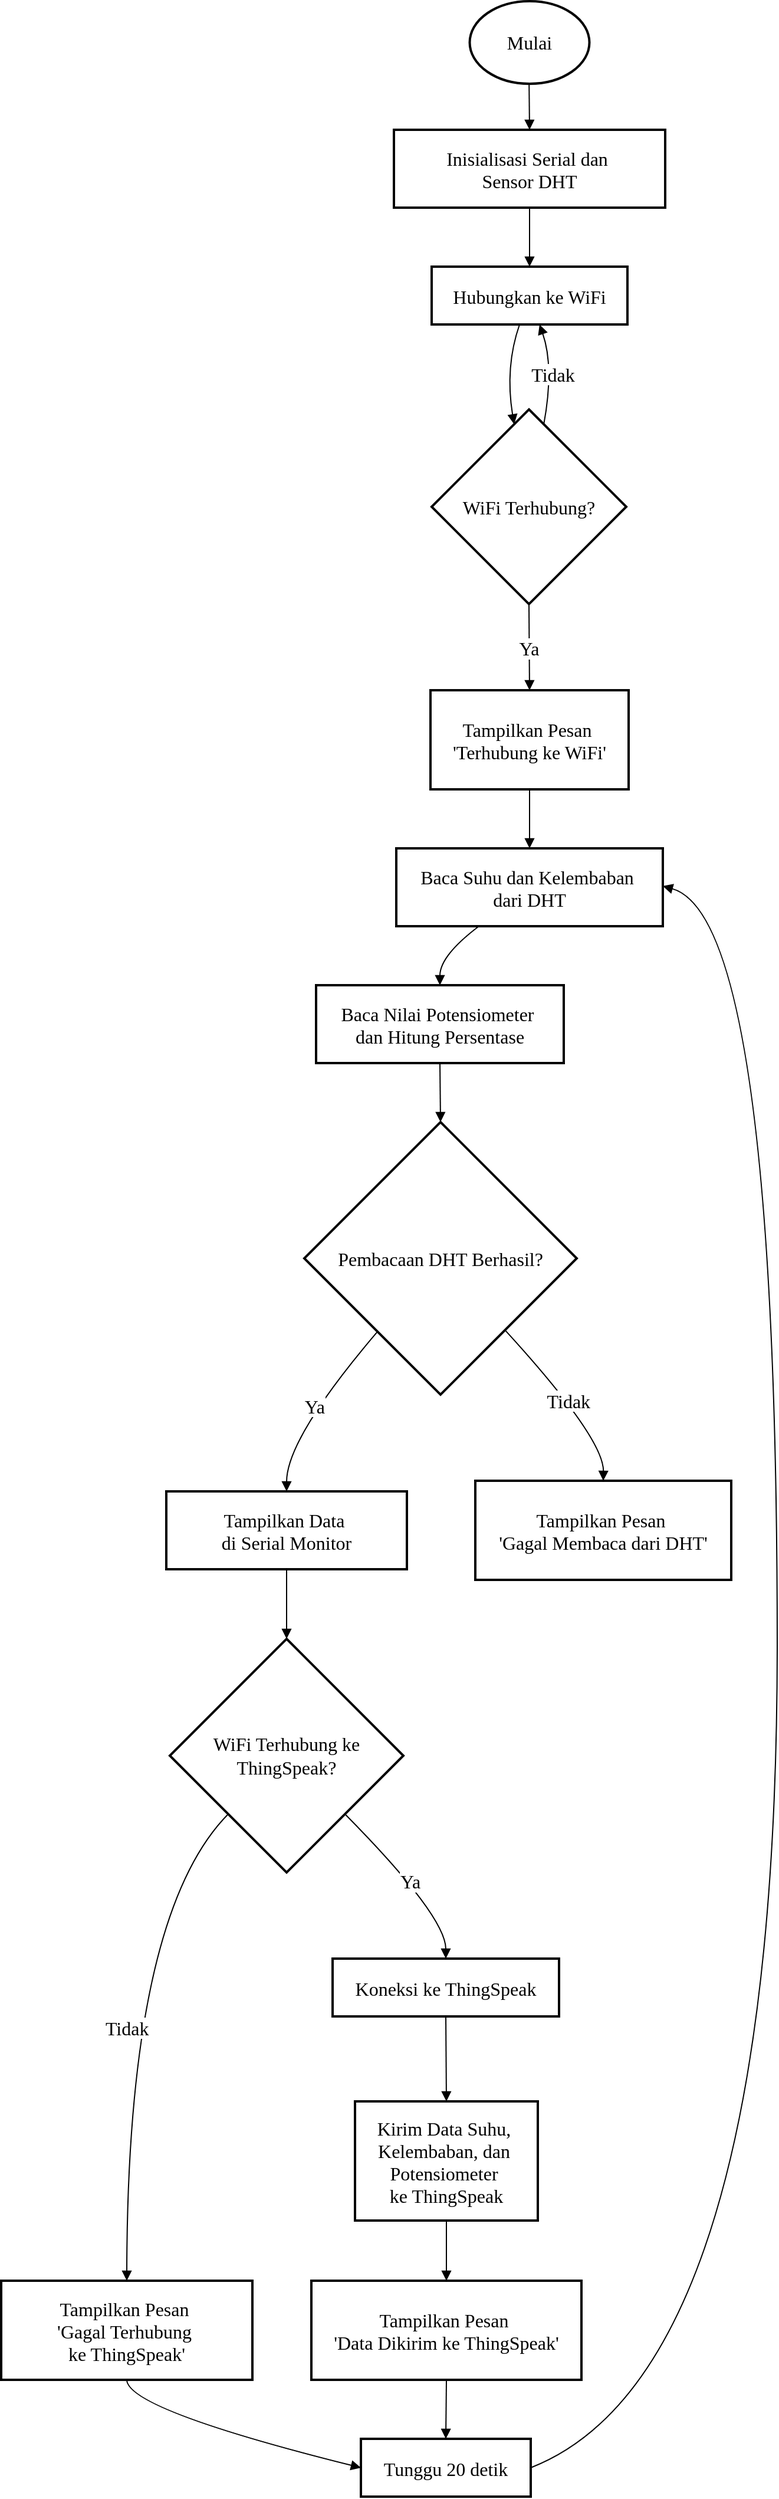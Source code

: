 <mxfile version="24.8.6">
  <diagram name="Halaman-1" id="acLTlQfTbnNxpg1W0r_I">
    <mxGraphModel grid="1" page="1" gridSize="10" guides="1" tooltips="1" connect="1" arrows="1" fold="1" pageScale="1" pageWidth="827" pageHeight="1169" math="0" shadow="0">
      <root>
        <mxCell id="0" />
        <mxCell id="1" parent="0" />
        <mxCell id="FzuwK6bphyUEtac1YYCn-2" value="Inisialisasi Serial dan &#xa;Sensor DHT" style="rounded=0;arcSize=40;strokeWidth=2;fontFamily=Comic Sans MS;fontSize=16;" vertex="1" parent="1">
          <mxGeometry x="353" y="119" width="230" height="66" as="geometry" />
        </mxCell>
        <mxCell id="FzuwK6bphyUEtac1YYCn-3" value="Hubungkan ke WiFi" style="rounded=0;arcSize=40;strokeWidth=2;fontFamily=Comic Sans MS;fontSize=16;" vertex="1" parent="1">
          <mxGeometry x="385" y="235" width="166" height="49" as="geometry" />
        </mxCell>
        <mxCell id="FzuwK6bphyUEtac1YYCn-4" value="WiFi Terhubung?" style="rhombus;strokeWidth=2;whiteSpace=wrap;fontFamily=Comic Sans MS;fontSize=16;" vertex="1" parent="1">
          <mxGeometry x="385" y="356" width="165" height="165" as="geometry" />
        </mxCell>
        <mxCell id="FzuwK6bphyUEtac1YYCn-5" value="Tampilkan Pesan &#xa;&#39;Terhubung ke WiFi&#39;" style="rounded=0;arcSize=40;strokeWidth=2;fontFamily=Comic Sans MS;fontSize=16;" vertex="1" parent="1">
          <mxGeometry x="384" y="594" width="168" height="84" as="geometry" />
        </mxCell>
        <mxCell id="FzuwK6bphyUEtac1YYCn-6" value="Baca Suhu dan Kelembaban &#xa;dari DHT" style="rounded=0;arcSize=40;strokeWidth=2;fontFamily=Comic Sans MS;fontSize=16;" vertex="1" parent="1">
          <mxGeometry x="355" y="728" width="226" height="66" as="geometry" />
        </mxCell>
        <mxCell id="FzuwK6bphyUEtac1YYCn-7" value="Baca Nilai Potensiometer &#xa;dan Hitung Persentase" style="rounded=0;arcSize=40;strokeWidth=2;fontFamily=Comic Sans MS;fontSize=16;" vertex="1" parent="1">
          <mxGeometry x="287" y="844" width="210" height="66" as="geometry" />
        </mxCell>
        <mxCell id="FzuwK6bphyUEtac1YYCn-8" value="Pembacaan DHT Berhasil?" style="rhombus;strokeWidth=2;whiteSpace=wrap;fontFamily=Comic Sans MS;fontSize=16;" vertex="1" parent="1">
          <mxGeometry x="277" y="960" width="231" height="231" as="geometry" />
        </mxCell>
        <mxCell id="FzuwK6bphyUEtac1YYCn-9" value="Tampilkan Data &#xa;di Serial Monitor" style="rounded=0;arcSize=40;strokeWidth=2;fontFamily=Comic Sans MS;fontSize=16;" vertex="1" parent="1">
          <mxGeometry x="160" y="1273" width="204" height="66" as="geometry" />
        </mxCell>
        <mxCell id="FzuwK6bphyUEtac1YYCn-10" value="Tampilkan Pesan &#xa;&#39;Gagal Membaca dari DHT&#39;" style="rounded=0;arcSize=40;strokeWidth=2;fontFamily=Comic Sans MS;fontSize=16;" vertex="1" parent="1">
          <mxGeometry x="422" y="1264" width="217" height="84" as="geometry" />
        </mxCell>
        <mxCell id="FzuwK6bphyUEtac1YYCn-11" value="WiFi Terhubung ke ThingSpeak?" style="rhombus;strokeWidth=2;whiteSpace=wrap;fontFamily=Comic Sans MS;fontSize=16;" vertex="1" parent="1">
          <mxGeometry x="163" y="1398" width="198" height="198" as="geometry" />
        </mxCell>
        <mxCell id="FzuwK6bphyUEtac1YYCn-12" value="Koneksi ke ThingSpeak" style="rounded=0;arcSize=40;strokeWidth=2;fontFamily=Comic Sans MS;fontSize=16;" vertex="1" parent="1">
          <mxGeometry x="301" y="1669" width="192" height="49" as="geometry" />
        </mxCell>
        <mxCell id="FzuwK6bphyUEtac1YYCn-13" value="Tampilkan Pesan &#xa;&#39;Gagal Terhubung &#xa;ke ThingSpeak&#39;" style="rounded=0;arcSize=40;strokeWidth=2;fontFamily=Comic Sans MS;fontSize=16;" vertex="1" parent="1">
          <mxGeometry x="20" y="1942" width="213" height="84" as="geometry" />
        </mxCell>
        <mxCell id="FzuwK6bphyUEtac1YYCn-14" value="Kirim Data Suhu, &#xa;Kelembaban, dan &#xa;Potensiometer &#xa;ke ThingSpeak" style="rounded=0;arcSize=40;strokeWidth=2;fontFamily=Comic Sans MS;fontSize=16;" vertex="1" parent="1">
          <mxGeometry x="320" y="1790" width="155" height="101" as="geometry" />
        </mxCell>
        <mxCell id="FzuwK6bphyUEtac1YYCn-15" value="Tampilkan Pesan &#xa;&#39;Data Dikirim ke ThingSpeak&#39;" style="rounded=0;arcSize=40;strokeWidth=2;fontFamily=Comic Sans MS;fontSize=16;" vertex="1" parent="1">
          <mxGeometry x="283" y="1942" width="229" height="84" as="geometry" />
        </mxCell>
        <mxCell id="FzuwK6bphyUEtac1YYCn-16" value="Tunggu 20 detik" style="rounded=0;arcSize=40;strokeWidth=2;fontFamily=Comic Sans MS;fontSize=16;" vertex="1" parent="1">
          <mxGeometry x="325" y="2076" width="144" height="49" as="geometry" />
        </mxCell>
        <mxCell id="FzuwK6bphyUEtac1YYCn-17" value="" style="curved=1;startArrow=none;endArrow=block;exitX=0.5;exitY=0.99;entryX=0.5;entryY=-0.01;rounded=0;fontFamily=Comic Sans MS;fontSize=16;" edge="1" parent="1" target="FzuwK6bphyUEtac1YYCn-2">
          <mxGeometry relative="1" as="geometry">
            <Array as="points" />
            <mxPoint x="467.5" y="69" as="sourcePoint" />
          </mxGeometry>
        </mxCell>
        <mxCell id="FzuwK6bphyUEtac1YYCn-18" value="" style="curved=1;startArrow=none;endArrow=block;exitX=0.5;exitY=1;entryX=0.5;entryY=0;rounded=0;fontFamily=Comic Sans MS;fontSize=16;" edge="1" parent="1" source="FzuwK6bphyUEtac1YYCn-2" target="FzuwK6bphyUEtac1YYCn-3">
          <mxGeometry relative="1" as="geometry">
            <Array as="points" />
          </mxGeometry>
        </mxCell>
        <mxCell id="FzuwK6bphyUEtac1YYCn-19" value="" style="curved=1;startArrow=none;endArrow=block;exitX=0.45;exitY=0.99;entryX=0.41;entryY=0;rounded=0;fontFamily=Comic Sans MS;fontSize=16;" edge="1" parent="1" source="FzuwK6bphyUEtac1YYCn-3" target="FzuwK6bphyUEtac1YYCn-4">
          <mxGeometry relative="1" as="geometry">
            <Array as="points">
              <mxPoint x="447" y="320" />
            </Array>
          </mxGeometry>
        </mxCell>
        <mxCell id="FzuwK6bphyUEtac1YYCn-20" value="Ya" style="curved=1;startArrow=none;endArrow=block;exitX=0.5;exitY=1;entryX=0.5;entryY=0;rounded=0;fontFamily=Comic Sans MS;fontSize=16;" edge="1" parent="1" source="FzuwK6bphyUEtac1YYCn-4" target="FzuwK6bphyUEtac1YYCn-5">
          <mxGeometry relative="1" as="geometry">
            <Array as="points" />
          </mxGeometry>
        </mxCell>
        <mxCell id="FzuwK6bphyUEtac1YYCn-21" value="Tidak" style="curved=1;startArrow=none;endArrow=block;exitX=0.59;exitY=0;entryX=0.55;entryY=0.99;rounded=0;fontFamily=Comic Sans MS;fontSize=16;" edge="1" parent="1" source="FzuwK6bphyUEtac1YYCn-4" target="FzuwK6bphyUEtac1YYCn-3">
          <mxGeometry relative="1" as="geometry">
            <Array as="points">
              <mxPoint x="489" y="320" />
            </Array>
          </mxGeometry>
        </mxCell>
        <mxCell id="FzuwK6bphyUEtac1YYCn-22" value="" style="curved=1;startArrow=none;endArrow=block;exitX=0.5;exitY=1;entryX=0.5;entryY=0;rounded=0;fontFamily=Comic Sans MS;fontSize=16;" edge="1" parent="1" source="FzuwK6bphyUEtac1YYCn-5" target="FzuwK6bphyUEtac1YYCn-6">
          <mxGeometry relative="1" as="geometry">
            <Array as="points" />
          </mxGeometry>
        </mxCell>
        <mxCell id="FzuwK6bphyUEtac1YYCn-23" value="" style="curved=1;startArrow=none;endArrow=block;exitX=0.31;exitY=1;entryX=0.5;entryY=0;rounded=0;fontFamily=Comic Sans MS;fontSize=16;" edge="1" parent="1" source="FzuwK6bphyUEtac1YYCn-6" target="FzuwK6bphyUEtac1YYCn-7">
          <mxGeometry relative="1" as="geometry">
            <Array as="points">
              <mxPoint x="392" y="819" />
            </Array>
          </mxGeometry>
        </mxCell>
        <mxCell id="FzuwK6bphyUEtac1YYCn-24" value="" style="curved=1;startArrow=none;endArrow=block;exitX=0.5;exitY=1;entryX=0.5;entryY=0;rounded=0;fontFamily=Comic Sans MS;fontSize=16;" edge="1" parent="1" source="FzuwK6bphyUEtac1YYCn-7" target="FzuwK6bphyUEtac1YYCn-8">
          <mxGeometry relative="1" as="geometry">
            <Array as="points" />
          </mxGeometry>
        </mxCell>
        <mxCell id="FzuwK6bphyUEtac1YYCn-25" value="Ya" style="curved=1;startArrow=none;endArrow=block;exitX=0.07;exitY=1;entryX=0.5;entryY=0;rounded=0;fontFamily=Comic Sans MS;fontSize=16;" edge="1" parent="1" source="FzuwK6bphyUEtac1YYCn-8" target="FzuwK6bphyUEtac1YYCn-9">
          <mxGeometry relative="1" as="geometry">
            <Array as="points">
              <mxPoint x="262" y="1228" />
            </Array>
          </mxGeometry>
        </mxCell>
        <mxCell id="FzuwK6bphyUEtac1YYCn-26" value="Tidak" style="curved=1;startArrow=none;endArrow=block;exitX=0.95;exitY=1;entryX=0.5;entryY=0.01;rounded=0;fontFamily=Comic Sans MS;fontSize=16;" edge="1" parent="1" source="FzuwK6bphyUEtac1YYCn-8" target="FzuwK6bphyUEtac1YYCn-10">
          <mxGeometry relative="1" as="geometry">
            <Array as="points">
              <mxPoint x="531" y="1228" />
            </Array>
          </mxGeometry>
        </mxCell>
        <mxCell id="FzuwK6bphyUEtac1YYCn-27" value="" style="curved=1;startArrow=none;endArrow=block;exitX=0.5;exitY=1.01;entryX=0.5;entryY=0;rounded=0;fontFamily=Comic Sans MS;fontSize=16;" edge="1" parent="1" source="FzuwK6bphyUEtac1YYCn-9" target="FzuwK6bphyUEtac1YYCn-11">
          <mxGeometry relative="1" as="geometry">
            <Array as="points" />
          </mxGeometry>
        </mxCell>
        <mxCell id="FzuwK6bphyUEtac1YYCn-28" value="Ya" style="curved=1;startArrow=none;endArrow=block;exitX=1;exitY=1;entryX=0.5;entryY=0;rounded=0;fontFamily=Comic Sans MS;fontSize=16;" edge="1" parent="1" source="FzuwK6bphyUEtac1YYCn-11" target="FzuwK6bphyUEtac1YYCn-12">
          <mxGeometry relative="1" as="geometry">
            <Array as="points">
              <mxPoint x="397" y="1633" />
            </Array>
          </mxGeometry>
        </mxCell>
        <mxCell id="FzuwK6bphyUEtac1YYCn-29" value="Tidak" style="curved=1;startArrow=none;endArrow=block;exitX=0;exitY=1;entryX=0.5;entryY=0;rounded=0;fontFamily=Comic Sans MS;fontSize=16;" edge="1" parent="1" source="FzuwK6bphyUEtac1YYCn-11" target="FzuwK6bphyUEtac1YYCn-13">
          <mxGeometry relative="1" as="geometry">
            <Array as="points">
              <mxPoint x="127" y="1633" />
            </Array>
          </mxGeometry>
        </mxCell>
        <mxCell id="FzuwK6bphyUEtac1YYCn-30" value="" style="curved=1;startArrow=none;endArrow=block;exitX=0.5;exitY=1;entryX=0.5;entryY=0;rounded=0;fontFamily=Comic Sans MS;fontSize=16;" edge="1" parent="1" source="FzuwK6bphyUEtac1YYCn-12" target="FzuwK6bphyUEtac1YYCn-14">
          <mxGeometry relative="1" as="geometry">
            <Array as="points" />
          </mxGeometry>
        </mxCell>
        <mxCell id="FzuwK6bphyUEtac1YYCn-31" value="" style="curved=1;startArrow=none;endArrow=block;exitX=0.5;exitY=1.01;entryX=0.5;entryY=0;rounded=0;fontFamily=Comic Sans MS;fontSize=16;" edge="1" parent="1" source="FzuwK6bphyUEtac1YYCn-14" target="FzuwK6bphyUEtac1YYCn-15">
          <mxGeometry relative="1" as="geometry">
            <Array as="points" />
          </mxGeometry>
        </mxCell>
        <mxCell id="FzuwK6bphyUEtac1YYCn-32" value="" style="curved=1;startArrow=none;endArrow=block;exitX=0.5;exitY=1;entryX=0;entryY=0.5;rounded=0;fontFamily=Comic Sans MS;fontSize=16;entryDx=0;entryDy=0;" edge="1" parent="1" source="FzuwK6bphyUEtac1YYCn-13" target="FzuwK6bphyUEtac1YYCn-16">
          <mxGeometry relative="1" as="geometry">
            <Array as="points">
              <mxPoint x="127" y="2051" />
            </Array>
          </mxGeometry>
        </mxCell>
        <mxCell id="FzuwK6bphyUEtac1YYCn-33" value="" style="curved=1;startArrow=none;endArrow=block;exitX=0.5;exitY=1;entryX=0.5;entryY=0;rounded=0;fontFamily=Comic Sans MS;fontSize=16;" edge="1" parent="1" source="FzuwK6bphyUEtac1YYCn-15" target="FzuwK6bphyUEtac1YYCn-16">
          <mxGeometry relative="1" as="geometry">
            <Array as="points" />
          </mxGeometry>
        </mxCell>
        <mxCell id="FzuwK6bphyUEtac1YYCn-34" value="" style="curved=1;startArrow=none;endArrow=block;exitX=1;exitY=0.5;entryX=1;entryY=0.97;rounded=0;fontFamily=Comic Sans MS;fontSize=16;exitDx=0;exitDy=0;" edge="1" parent="1" source="FzuwK6bphyUEtac1YYCn-16">
          <mxGeometry relative="1" as="geometry">
            <Array as="points">
              <mxPoint x="678" y="2018.98" />
              <mxPoint x="678" y="786.98" />
            </Array>
            <mxPoint x="469" y="2055.25" as="sourcePoint" />
            <mxPoint x="581" y="760" as="targetPoint" />
          </mxGeometry>
        </mxCell>
        <mxCell id="FzuwK6bphyUEtac1YYCn-35" value="&lt;span style=&quot;text-wrap-mode: nowrap;&quot;&gt;Mulai&lt;/span&gt;" style="ellipse;whiteSpace=wrap;html=1;strokeWidth=2;fontFamily=Comic Sans MS;fontSize=16;" vertex="1" parent="1">
          <mxGeometry x="417.25" y="10" width="101.5" height="70" as="geometry" />
        </mxCell>
      </root>
    </mxGraphModel>
  </diagram>
</mxfile>
